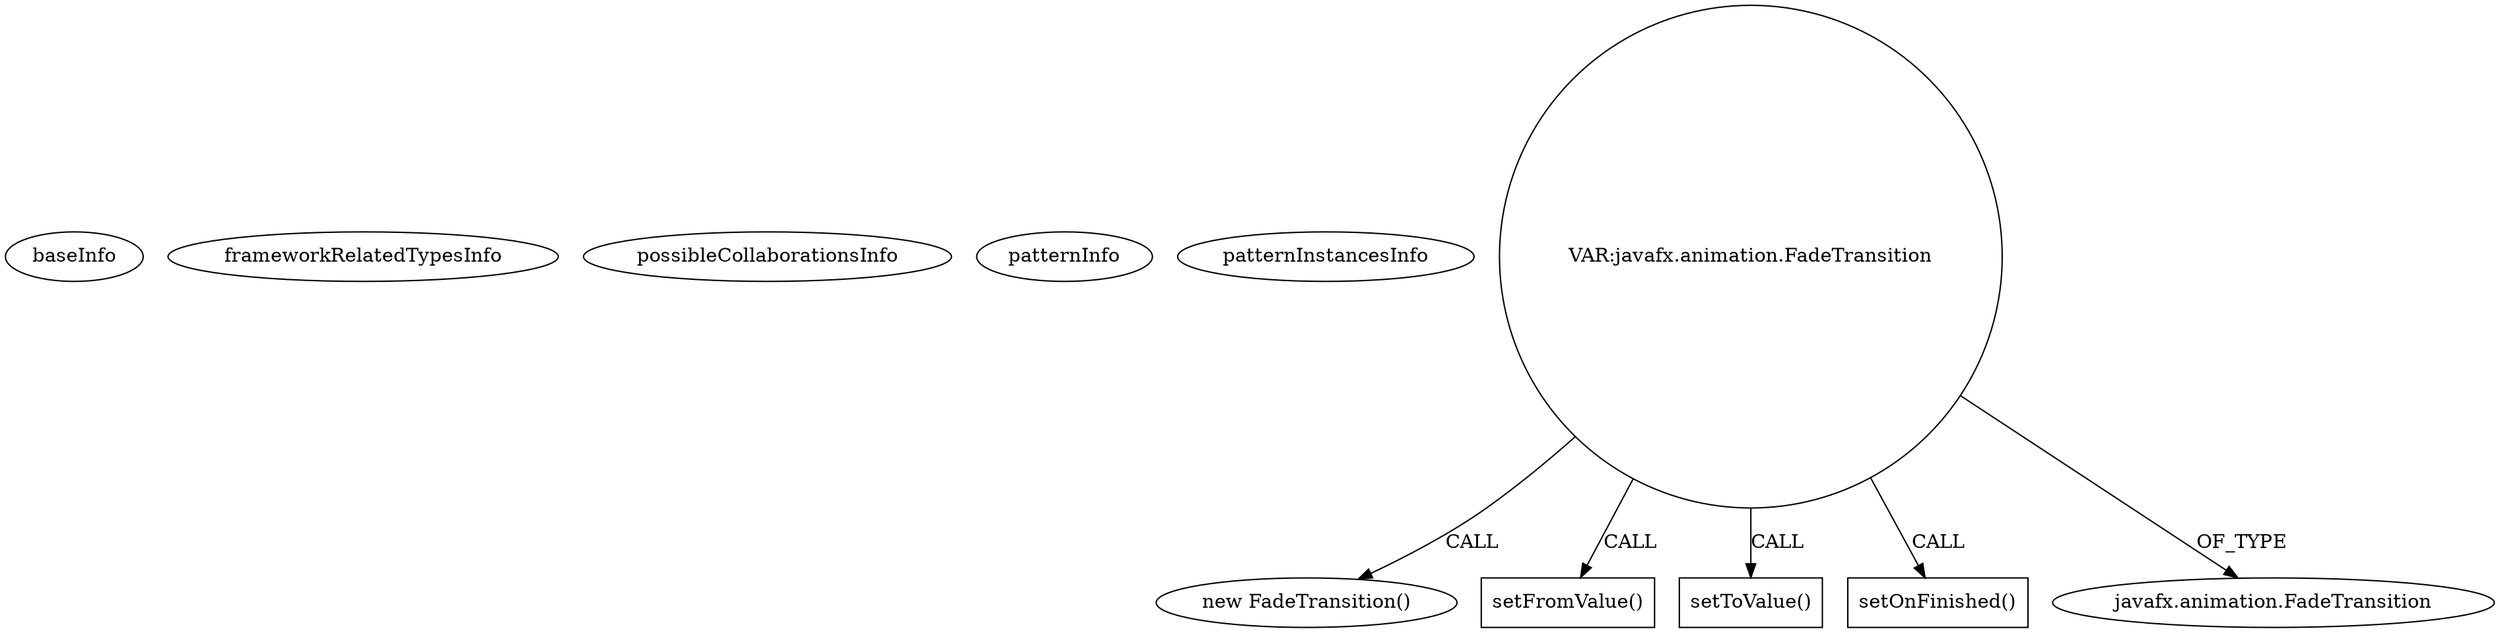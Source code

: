 digraph {
baseInfo[graphId=3332,category="pattern",isAnonymous=false,possibleRelation=false]
frameworkRelatedTypesInfo[]
possibleCollaborationsInfo[]
patternInfo[frequency=2.0,patternRootClient=null]
patternInstancesInfo[0="LichuanLu-ShunUI-FX~/LichuanLu-ShunUI-FX/ShunUI-FX-master/src/view/chart/StackedBarChart.java~StackedBarChart~811",1="ajithkp560-quizmaster~/ajithkp560-quizmaster/quizmaster-master/QuizProgram_SRC/QuizProgram/src/quizprogram/SampleController.java~SampleController~1753"]
136[label="new FadeTransition()",vertexType="CONSTRUCTOR_CALL",isFrameworkType=false]
137[label="VAR:javafx.animation.FadeTransition",vertexType="VARIABLE_EXPRESION",isFrameworkType=false,shape=circle]
143[label="setFromValue()",vertexType="INSIDE_CALL",isFrameworkType=false,shape=box]
145[label="setToValue()",vertexType="INSIDE_CALL",isFrameworkType=false,shape=box]
147[label="setOnFinished()",vertexType="INSIDE_CALL",isFrameworkType=false,shape=box]
138[label="javafx.animation.FadeTransition",vertexType="FRAMEWORK_CLASS_TYPE",isFrameworkType=false]
137->147[label="CALL"]
137->136[label="CALL"]
137->145[label="CALL"]
137->138[label="OF_TYPE"]
137->143[label="CALL"]
}
